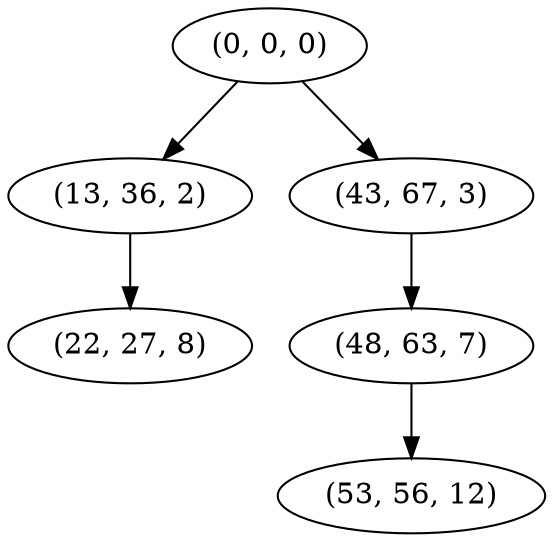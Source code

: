 digraph tree {
    "(0, 0, 0)";
    "(13, 36, 2)";
    "(22, 27, 8)";
    "(43, 67, 3)";
    "(48, 63, 7)";
    "(53, 56, 12)";
    "(0, 0, 0)" -> "(13, 36, 2)";
    "(0, 0, 0)" -> "(43, 67, 3)";
    "(13, 36, 2)" -> "(22, 27, 8)";
    "(43, 67, 3)" -> "(48, 63, 7)";
    "(48, 63, 7)" -> "(53, 56, 12)";
}
